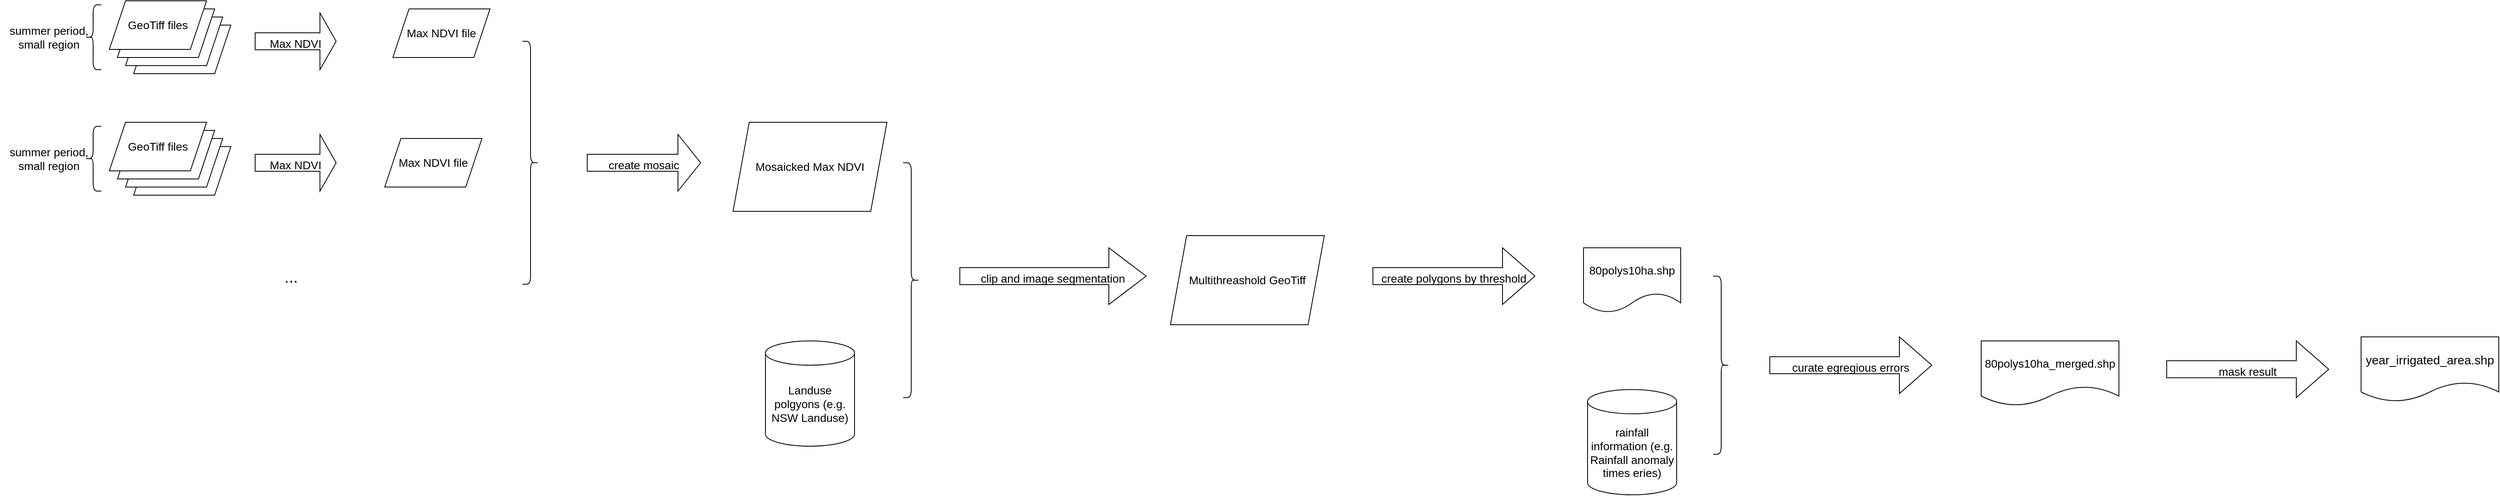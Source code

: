 <mxfile version="20.2.4" type="device"><diagram id="5TAprVWYKXlvy3DJDcI4" name="Page-1"><mxGraphModel dx="1673" dy="896" grid="1" gridSize="10" guides="1" tooltips="1" connect="1" arrows="1" fold="1" page="1" pageScale="1" pageWidth="827" pageHeight="1169" math="0" shadow="0"><root><mxCell id="0"/><mxCell id="1" parent="0"/><mxCell id="1veuLcKeg5dnI5ezHE9Y-1" value="" style="shape=parallelogram;perimeter=parallelogramPerimeter;whiteSpace=wrap;html=1;fixedSize=1;" vertex="1" parent="1"><mxGeometry x="200" y="230" width="120" height="60" as="geometry"/></mxCell><mxCell id="1veuLcKeg5dnI5ezHE9Y-2" value="" style="shape=parallelogram;perimeter=parallelogramPerimeter;whiteSpace=wrap;html=1;fixedSize=1;" vertex="1" parent="1"><mxGeometry x="190" y="220" width="120" height="60" as="geometry"/></mxCell><mxCell id="1veuLcKeg5dnI5ezHE9Y-3" value="" style="shape=parallelogram;perimeter=parallelogramPerimeter;whiteSpace=wrap;html=1;fixedSize=1;" vertex="1" parent="1"><mxGeometry x="180" y="210" width="120" height="60" as="geometry"/></mxCell><mxCell id="1veuLcKeg5dnI5ezHE9Y-4" value="&lt;font style=&quot;font-size: 14px;&quot;&gt;GeoTiff files&lt;/font&gt;" style="shape=parallelogram;perimeter=parallelogramPerimeter;whiteSpace=wrap;html=1;fixedSize=1;" vertex="1" parent="1"><mxGeometry x="170" y="200" width="120" height="60" as="geometry"/></mxCell><mxCell id="1veuLcKeg5dnI5ezHE9Y-5" value="" style="shape=curlyBracket;whiteSpace=wrap;html=1;rounded=1;" vertex="1" parent="1"><mxGeometry x="140" y="205" width="20" height="80" as="geometry"/></mxCell><mxCell id="1veuLcKeg5dnI5ezHE9Y-6" value="&lt;font style=&quot;font-size: 14px;&quot;&gt;summer period, &lt;br&gt;small region&lt;/font&gt;" style="text;html=1;align=center;verticalAlign=middle;resizable=0;points=[];autosize=1;strokeColor=none;fillColor=none;" vertex="1" parent="1"><mxGeometry x="35" y="220" width="120" height="50" as="geometry"/></mxCell><mxCell id="1veuLcKeg5dnI5ezHE9Y-7" value="" style="shape=parallelogram;perimeter=parallelogramPerimeter;whiteSpace=wrap;html=1;fixedSize=1;" vertex="1" parent="1"><mxGeometry x="200" y="380" width="120" height="60" as="geometry"/></mxCell><mxCell id="1veuLcKeg5dnI5ezHE9Y-8" value="" style="shape=parallelogram;perimeter=parallelogramPerimeter;whiteSpace=wrap;html=1;fixedSize=1;" vertex="1" parent="1"><mxGeometry x="190" y="370" width="120" height="60" as="geometry"/></mxCell><mxCell id="1veuLcKeg5dnI5ezHE9Y-9" value="" style="shape=parallelogram;perimeter=parallelogramPerimeter;whiteSpace=wrap;html=1;fixedSize=1;" vertex="1" parent="1"><mxGeometry x="180" y="360" width="120" height="60" as="geometry"/></mxCell><mxCell id="1veuLcKeg5dnI5ezHE9Y-10" value="&lt;span style=&quot;font-size: 14px;&quot;&gt;GeoTiff files&lt;/span&gt;" style="shape=parallelogram;perimeter=parallelogramPerimeter;whiteSpace=wrap;html=1;fixedSize=1;" vertex="1" parent="1"><mxGeometry x="170" y="350" width="120" height="60" as="geometry"/></mxCell><mxCell id="1veuLcKeg5dnI5ezHE9Y-11" value="" style="shape=curlyBracket;whiteSpace=wrap;html=1;rounded=1;" vertex="1" parent="1"><mxGeometry x="140" y="355" width="20" height="80" as="geometry"/></mxCell><mxCell id="1veuLcKeg5dnI5ezHE9Y-12" value="&lt;font style=&quot;font-size: 14px;&quot;&gt;summer period, &lt;br&gt;small region&lt;/font&gt;" style="text;html=1;align=center;verticalAlign=middle;resizable=0;points=[];autosize=1;strokeColor=none;fillColor=none;" vertex="1" parent="1"><mxGeometry x="35" y="370" width="120" height="50" as="geometry"/></mxCell><mxCell id="1veuLcKeg5dnI5ezHE9Y-13" value="&lt;font style=&quot;font-size: 20px;&quot;&gt;...&lt;/font&gt;" style="text;html=1;align=center;verticalAlign=middle;resizable=0;points=[];autosize=1;strokeColor=none;fillColor=none;" vertex="1" parent="1"><mxGeometry x="374" y="520" width="40" height="40" as="geometry"/></mxCell><mxCell id="1veuLcKeg5dnI5ezHE9Y-15" value="&lt;font style=&quot;font-size: 14px;&quot;&gt;Max NDVI&lt;/font&gt;" style="shape=singleArrow;whiteSpace=wrap;html=1;fontSize=20;" vertex="1" parent="1"><mxGeometry x="350" y="215" width="100" height="70" as="geometry"/></mxCell><mxCell id="1veuLcKeg5dnI5ezHE9Y-16" value="&lt;font style=&quot;font-size: 14px;&quot;&gt;Max NDVI&lt;/font&gt;" style="shape=singleArrow;whiteSpace=wrap;html=1;fontSize=20;" vertex="1" parent="1"><mxGeometry x="350" y="365" width="100" height="70" as="geometry"/></mxCell><mxCell id="1veuLcKeg5dnI5ezHE9Y-17" value="&lt;font style=&quot;font-size: 14px;&quot;&gt;Max NDVI file&lt;/font&gt;" style="shape=parallelogram;perimeter=parallelogramPerimeter;whiteSpace=wrap;html=1;fixedSize=1;" vertex="1" parent="1"><mxGeometry x="520" y="210" width="120" height="60" as="geometry"/></mxCell><mxCell id="1veuLcKeg5dnI5ezHE9Y-18" value="&lt;font style=&quot;font-size: 14px;&quot;&gt;Max NDVI file&lt;/font&gt;" style="shape=parallelogram;perimeter=parallelogramPerimeter;whiteSpace=wrap;html=1;fixedSize=1;" vertex="1" parent="1"><mxGeometry x="510" y="370" width="120" height="60" as="geometry"/></mxCell><mxCell id="1veuLcKeg5dnI5ezHE9Y-19" value="" style="shape=curlyBracket;whiteSpace=wrap;html=1;rounded=1;flipH=1;fontSize=12;" vertex="1" parent="1"><mxGeometry x="680" y="250" width="20" height="300" as="geometry"/></mxCell><mxCell id="1veuLcKeg5dnI5ezHE9Y-20" value="&lt;font style=&quot;font-size: 14px;&quot;&gt;create mosaic&lt;/font&gt;" style="shape=singleArrow;whiteSpace=wrap;html=1;fontSize=20;" vertex="1" parent="1"><mxGeometry x="760" y="365" width="140" height="70" as="geometry"/></mxCell><mxCell id="1veuLcKeg5dnI5ezHE9Y-21" value="&lt;font style=&quot;font-size: 14px;&quot;&gt;Mosaicked Max NDVI&lt;/font&gt;" style="shape=parallelogram;perimeter=parallelogramPerimeter;whiteSpace=wrap;html=1;fixedSize=1;" vertex="1" parent="1"><mxGeometry x="940" y="350" width="190" height="110" as="geometry"/></mxCell><mxCell id="1veuLcKeg5dnI5ezHE9Y-22" value="&lt;font style=&quot;font-size: 14px;&quot;&gt;Landuse polgyons (e.g. NSW Landuse)&lt;/font&gt;" style="shape=cylinder3;whiteSpace=wrap;html=1;boundedLbl=1;backgroundOutline=1;size=15;fontSize=12;" vertex="1" parent="1"><mxGeometry x="980" y="620" width="110" height="130" as="geometry"/></mxCell><mxCell id="1veuLcKeg5dnI5ezHE9Y-23" value="" style="shape=curlyBracket;whiteSpace=wrap;html=1;rounded=1;flipH=1;fontSize=12;" vertex="1" parent="1"><mxGeometry x="1150" y="400" width="20" height="290" as="geometry"/></mxCell><mxCell id="1veuLcKeg5dnI5ezHE9Y-25" value="&lt;font style=&quot;font-size: 14px;&quot;&gt;clip and image segmentation&lt;/font&gt;" style="shape=singleArrow;whiteSpace=wrap;html=1;fontSize=20;" vertex="1" parent="1"><mxGeometry x="1220" y="505" width="230" height="70" as="geometry"/></mxCell><mxCell id="1veuLcKeg5dnI5ezHE9Y-26" value="&lt;font style=&quot;font-size: 14px;&quot;&gt;Multithreashold GeoTiff&lt;/font&gt;" style="shape=parallelogram;perimeter=parallelogramPerimeter;whiteSpace=wrap;html=1;fixedSize=1;" vertex="1" parent="1"><mxGeometry x="1480" y="490" width="190" height="110" as="geometry"/></mxCell><mxCell id="1veuLcKeg5dnI5ezHE9Y-33" value="&lt;font style=&quot;font-size: 14px;&quot;&gt;create polygons by threshold&lt;/font&gt;" style="shape=singleArrow;whiteSpace=wrap;html=1;fontSize=20;" vertex="1" parent="1"><mxGeometry x="1730" y="505" width="200" height="70" as="geometry"/></mxCell><mxCell id="1veuLcKeg5dnI5ezHE9Y-34" value="&lt;font style=&quot;font-size: 14px;&quot;&gt;80polys10ha.shp&lt;/font&gt;" style="shape=document;whiteSpace=wrap;html=1;boundedLbl=1;fontSize=12;" vertex="1" parent="1"><mxGeometry x="1990" y="505" width="120" height="80" as="geometry"/></mxCell><mxCell id="1veuLcKeg5dnI5ezHE9Y-35" value="&lt;font style=&quot;font-size: 14px;&quot;&gt;rainfall information (e.g. Rainfall anomaly times eries)&lt;/font&gt;" style="shape=cylinder3;whiteSpace=wrap;html=1;boundedLbl=1;backgroundOutline=1;size=15;fontSize=12;" vertex="1" parent="1"><mxGeometry x="1995" y="680" width="110" height="130" as="geometry"/></mxCell><mxCell id="1veuLcKeg5dnI5ezHE9Y-36" value="" style="shape=curlyBracket;whiteSpace=wrap;html=1;rounded=1;flipH=1;fontSize=12;" vertex="1" parent="1"><mxGeometry x="2150" y="540" width="20" height="220" as="geometry"/></mxCell><mxCell id="1veuLcKeg5dnI5ezHE9Y-37" value="&lt;span style=&quot;font-size: 14px;&quot;&gt;curate egregious errors&lt;/span&gt;" style="shape=singleArrow;whiteSpace=wrap;html=1;fontSize=20;" vertex="1" parent="1"><mxGeometry x="2220" y="615" width="200" height="70" as="geometry"/></mxCell><mxCell id="1veuLcKeg5dnI5ezHE9Y-38" value="&lt;font style=&quot;font-size: 14px;&quot;&gt;80polys10ha_merged.shp&lt;/font&gt;" style="shape=document;whiteSpace=wrap;html=1;boundedLbl=1;fontSize=12;" vertex="1" parent="1"><mxGeometry x="2481" y="620" width="170" height="80" as="geometry"/></mxCell><mxCell id="1veuLcKeg5dnI5ezHE9Y-41" value="&lt;font style=&quot;font-size: 14px;&quot;&gt;mask result&lt;/font&gt;" style="shape=singleArrow;whiteSpace=wrap;html=1;fontSize=20;" vertex="1" parent="1"><mxGeometry x="2710" y="620" width="200" height="70" as="geometry"/></mxCell><mxCell id="1veuLcKeg5dnI5ezHE9Y-42" value="&lt;font style=&quot;font-size: 15px;&quot;&gt;year_irrigated_area.shp&lt;/font&gt;" style="shape=document;whiteSpace=wrap;html=1;boundedLbl=1;fontSize=12;" vertex="1" parent="1"><mxGeometry x="2950" y="615" width="170" height="80" as="geometry"/></mxCell></root></mxGraphModel></diagram></mxfile>